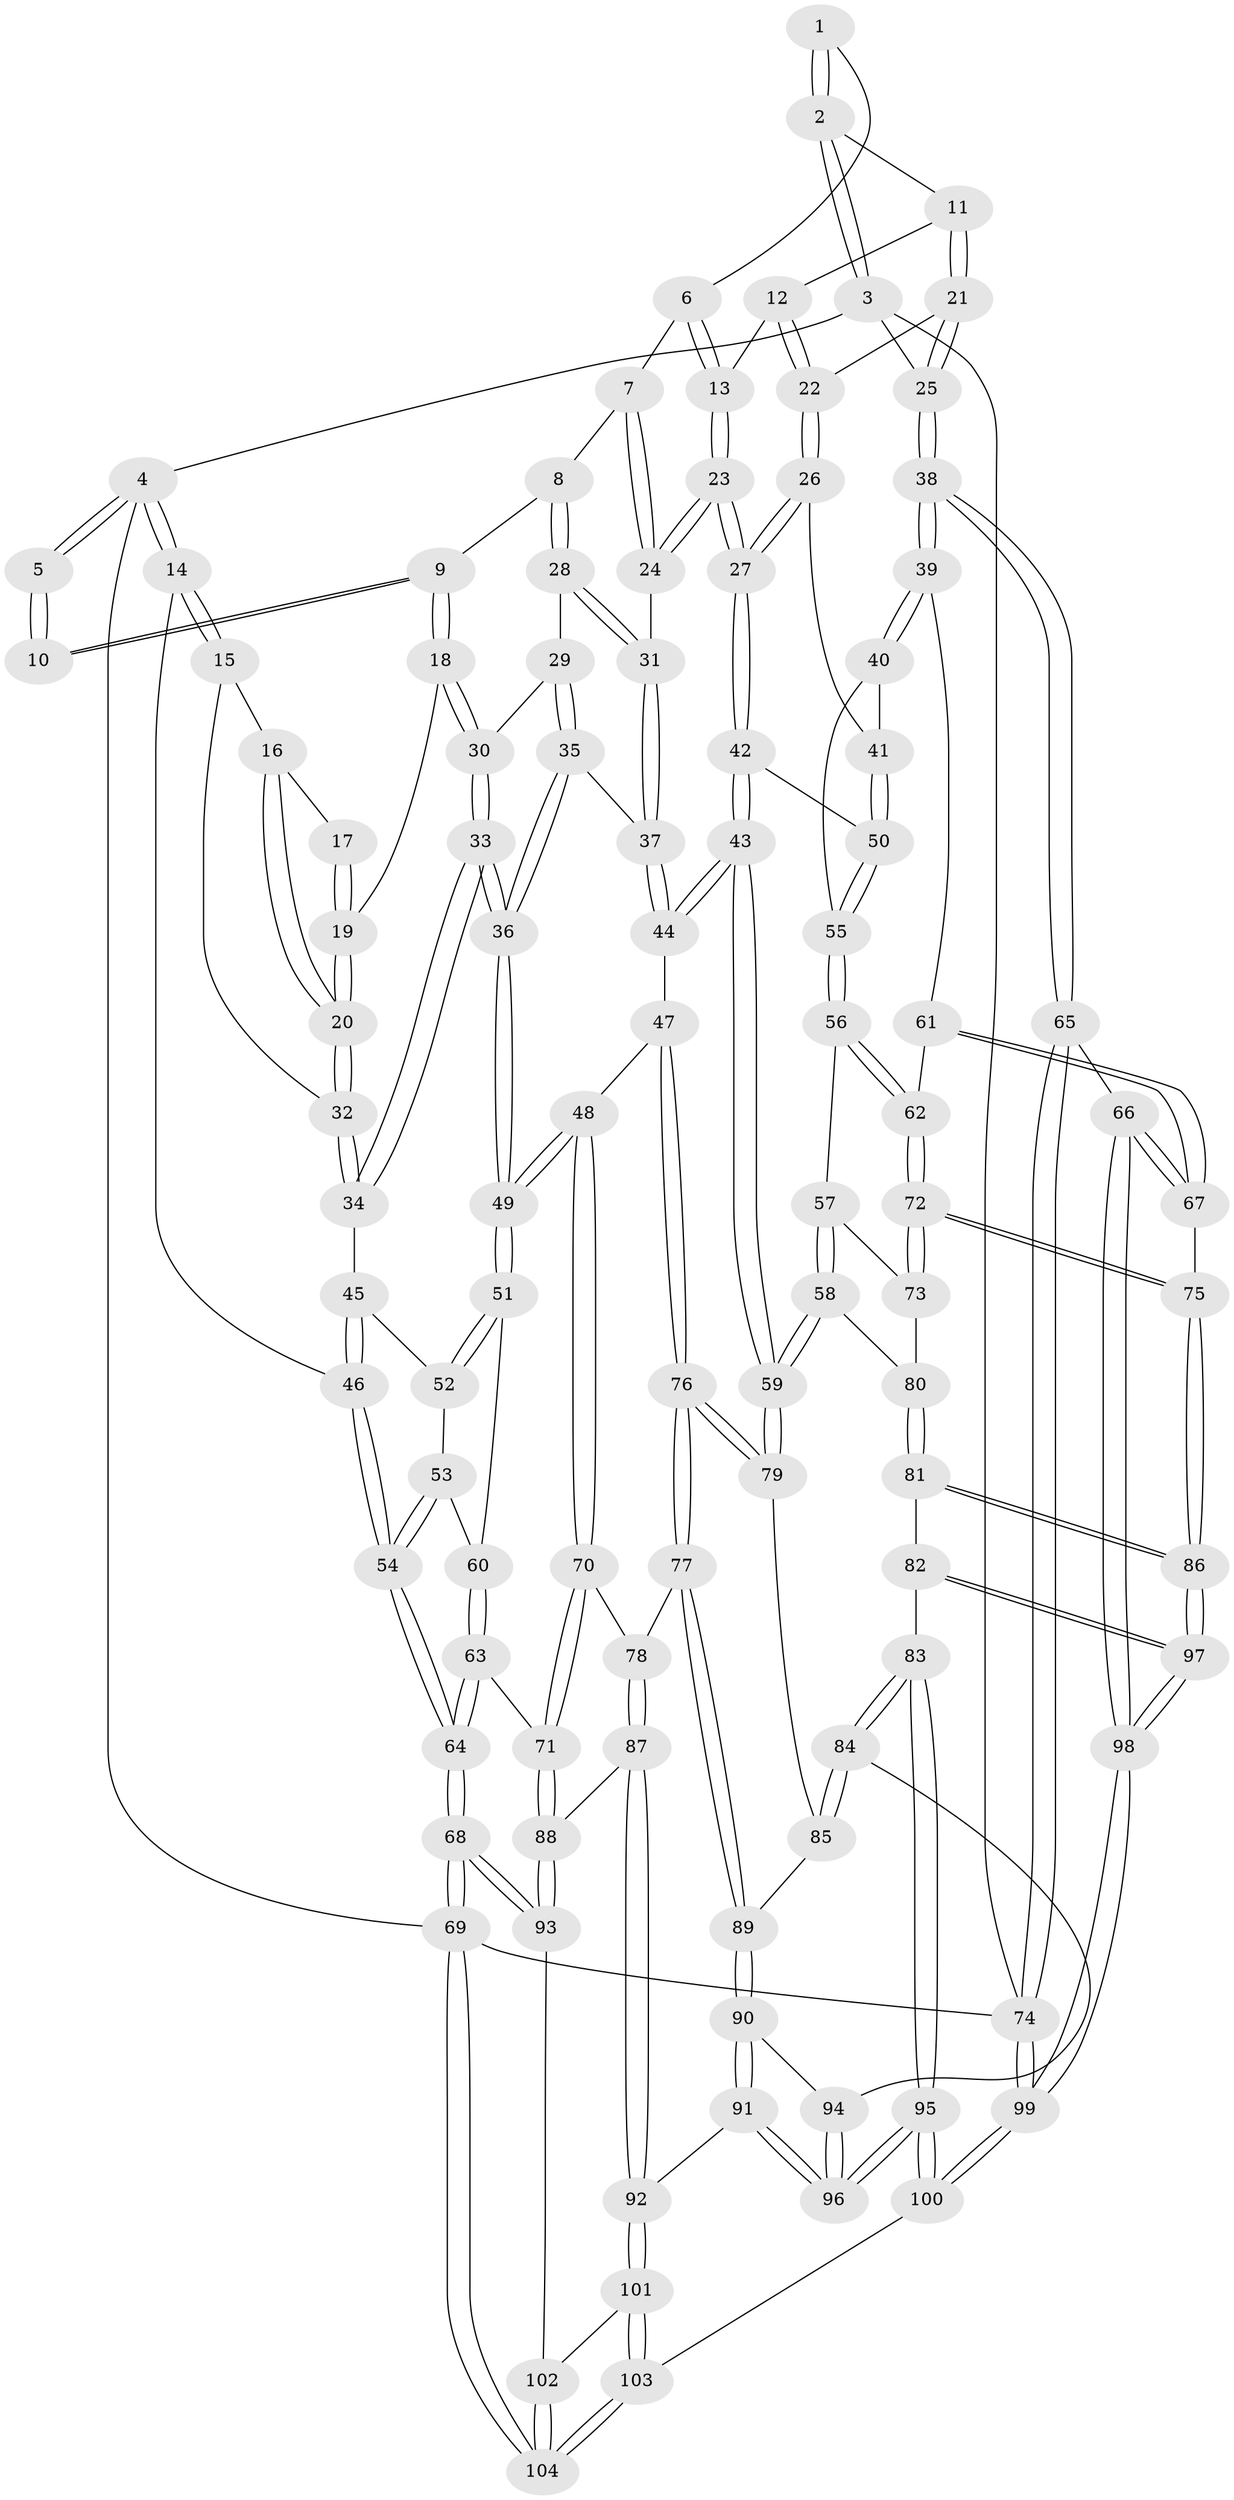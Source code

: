 // coarse degree distribution, {3: 0.40625, 4: 0.40625, 5: 0.09375, 2: 0.09375}
// Generated by graph-tools (version 1.1) at 2025/54/03/04/25 22:54:29]
// undirected, 104 vertices, 257 edges
graph export_dot {
  node [color=gray90,style=filled];
  1 [pos="+0.6616653294249365+0"];
  2 [pos="+1+0"];
  3 [pos="+1+0"];
  4 [pos="+0+0"];
  5 [pos="+0.3360707990791622+0"];
  6 [pos="+0.6327379800259877+0"];
  7 [pos="+0.5262756510131624+0.1103521830006645"];
  8 [pos="+0.4136048894805092+0.1327436361038217"];
  9 [pos="+0.336656490830222+0.0521804886306684"];
  10 [pos="+0.31580265687252523+0.01720211634259619"];
  11 [pos="+0.9241207439956877+0"];
  12 [pos="+0.7677442781923492+0.1431855107617678"];
  13 [pos="+0.6903247407350764+0.14771551695546198"];
  14 [pos="+0+0"];
  15 [pos="+0+0.0806973099611382"];
  16 [pos="+0.1713420816807815+0.09699879913797087"];
  17 [pos="+0.2606763553290585+0.05328705296260686"];
  18 [pos="+0.2662466724522541+0.2217453840832401"];
  19 [pos="+0.24018658076982694+0.2198417700621858"];
  20 [pos="+0.20901402350040527+0.2239517621600097"];
  21 [pos="+0.8430096542460839+0.22656156040897457"];
  22 [pos="+0.8157814429713829+0.238626693099524"];
  23 [pos="+0.6330465737916054+0.25153125135375903"];
  24 [pos="+0.6081895190710271+0.24041906106500774"];
  25 [pos="+1+0.28367635862025525"];
  26 [pos="+0.7885932226103615+0.2774890441000961"];
  27 [pos="+0.6644185926269103+0.3031071235124664"];
  28 [pos="+0.4083802455328004+0.17905789247561887"];
  29 [pos="+0.3687580561407031+0.23796581051700633"];
  30 [pos="+0.27536542622620663+0.22734889950525006"];
  31 [pos="+0.5066177746021224+0.2661144565724148"];
  32 [pos="+0.15512541478885158+0.27738398836551065"];
  33 [pos="+0.28111894044699665+0.3725060442076408"];
  34 [pos="+0.15211735636445664+0.3050651782382907"];
  35 [pos="+0.3749998271708084+0.29639232782991803"];
  36 [pos="+0.2994435833086804+0.3899248920010751"];
  37 [pos="+0.46350054531855556+0.3303381399683183"];
  38 [pos="+1+0.34256456498546267"];
  39 [pos="+1+0.38462435977613463"];
  40 [pos="+0.9276647596299534+0.3825275059251846"];
  41 [pos="+0.8573355492059266+0.36063256017087336"];
  42 [pos="+0.6464721381374624+0.4063209359247767"];
  43 [pos="+0.5426078216383307+0.5032450958536437"];
  44 [pos="+0.5122296547485886+0.4955514455373321"];
  45 [pos="+0.10988067151864576+0.3457538407806116"];
  46 [pos="+0+0.29118102550547664"];
  47 [pos="+0.35880634379375204+0.5183507398889498"];
  48 [pos="+0.347258842811539+0.5161798033477775"];
  49 [pos="+0.31507488124493693+0.4827729676272666"];
  50 [pos="+0.7523543102089992+0.4494114907225827"];
  51 [pos="+0.29192629797273134+0.4829321843936936"];
  52 [pos="+0.111154139965771+0.36267018627975633"];
  53 [pos="+0.1017848305587187+0.4753437242571978"];
  54 [pos="+0+0.3754954249167765"];
  55 [pos="+0.8011938660769107+0.5100721388427882"];
  56 [pos="+0.8027867902469388+0.5149225268122615"];
  57 [pos="+0.7425901091457456+0.5702434930448873"];
  58 [pos="+0.6501905973408545+0.6290173106825457"];
  59 [pos="+0.5917312012071861+0.6087418228850615"];
  60 [pos="+0.11427308472439324+0.5030796408600781"];
  61 [pos="+0.9659940594414494+0.501348276953222"];
  62 [pos="+0.8553173071913046+0.5553791162884575"];
  63 [pos="+0.05274253867764219+0.6557410680761961"];
  64 [pos="+0+0.6468301030519082"];
  65 [pos="+1+0.8179606738227266"];
  66 [pos="+1+0.8028812674451666"];
  67 [pos="+0.9535564459899138+0.7660385759404609"];
  68 [pos="+0+0.9671636126818689"];
  69 [pos="+0+1"];
  70 [pos="+0.26551076673676133+0.628309178899662"];
  71 [pos="+0.09279434265622526+0.686627615104781"];
  72 [pos="+0.8630012734301732+0.6598643954815795"];
  73 [pos="+0.8241905938400089+0.6499620600053276"];
  74 [pos="+1+1"];
  75 [pos="+0.9177723386475439+0.7639725286809802"];
  76 [pos="+0.4066369940140154+0.7056874944233926"];
  77 [pos="+0.40650670645522763+0.7063896002528396"];
  78 [pos="+0.29637828699749047+0.7043776277147006"];
  79 [pos="+0.5897971442700429+0.6125568508376824"];
  80 [pos="+0.6504497617670871+0.6292573281491122"];
  81 [pos="+0.7100495345887229+0.726566740593975"];
  82 [pos="+0.6426649971726648+0.8267653596690383"];
  83 [pos="+0.6218251141743708+0.8300239015792037"];
  84 [pos="+0.5539848978270487+0.7766156324695838"];
  85 [pos="+0.5882138107651469+0.6180958004498867"];
  86 [pos="+0.8696810636744003+0.7909443289435236"];
  87 [pos="+0.2847245299745577+0.817047002877609"];
  88 [pos="+0.1280359124850511+0.7783448161127184"];
  89 [pos="+0.41850171163582095+0.7619630056587863"];
  90 [pos="+0.4226739791358533+0.8056414731317716"];
  91 [pos="+0.385432678876462+0.8509595263325124"];
  92 [pos="+0.33862989224189977+0.8668280444365128"];
  93 [pos="+0.113663954943272+0.8193271059028002"];
  94 [pos="+0.5282961140203619+0.7876479425225283"];
  95 [pos="+0.5692214254311838+1"];
  96 [pos="+0.532968934651497+0.9728954839410864"];
  97 [pos="+0.7914896206563516+0.9007602268097584"];
  98 [pos="+0.7536854240951245+1"];
  99 [pos="+0.7195213679537311+1"];
  100 [pos="+0.6264180204433322+1"];
  101 [pos="+0.32515880887403675+0.9009207710541962"];
  102 [pos="+0.1111847765431486+0.9544247879665606"];
  103 [pos="+0.3293769381545478+1"];
  104 [pos="+0+1"];
  1 -- 2;
  1 -- 2;
  1 -- 6;
  2 -- 3;
  2 -- 3;
  2 -- 11;
  3 -- 4;
  3 -- 25;
  3 -- 74;
  4 -- 5;
  4 -- 5;
  4 -- 14;
  4 -- 14;
  4 -- 69;
  5 -- 10;
  5 -- 10;
  6 -- 7;
  6 -- 13;
  6 -- 13;
  7 -- 8;
  7 -- 24;
  7 -- 24;
  8 -- 9;
  8 -- 28;
  8 -- 28;
  9 -- 10;
  9 -- 10;
  9 -- 18;
  9 -- 18;
  11 -- 12;
  11 -- 21;
  11 -- 21;
  12 -- 13;
  12 -- 22;
  12 -- 22;
  13 -- 23;
  13 -- 23;
  14 -- 15;
  14 -- 15;
  14 -- 46;
  15 -- 16;
  15 -- 32;
  16 -- 17;
  16 -- 20;
  16 -- 20;
  17 -- 19;
  17 -- 19;
  18 -- 19;
  18 -- 30;
  18 -- 30;
  19 -- 20;
  19 -- 20;
  20 -- 32;
  20 -- 32;
  21 -- 22;
  21 -- 25;
  21 -- 25;
  22 -- 26;
  22 -- 26;
  23 -- 24;
  23 -- 24;
  23 -- 27;
  23 -- 27;
  24 -- 31;
  25 -- 38;
  25 -- 38;
  26 -- 27;
  26 -- 27;
  26 -- 41;
  27 -- 42;
  27 -- 42;
  28 -- 29;
  28 -- 31;
  28 -- 31;
  29 -- 30;
  29 -- 35;
  29 -- 35;
  30 -- 33;
  30 -- 33;
  31 -- 37;
  31 -- 37;
  32 -- 34;
  32 -- 34;
  33 -- 34;
  33 -- 34;
  33 -- 36;
  33 -- 36;
  34 -- 45;
  35 -- 36;
  35 -- 36;
  35 -- 37;
  36 -- 49;
  36 -- 49;
  37 -- 44;
  37 -- 44;
  38 -- 39;
  38 -- 39;
  38 -- 65;
  38 -- 65;
  39 -- 40;
  39 -- 40;
  39 -- 61;
  40 -- 41;
  40 -- 55;
  41 -- 50;
  41 -- 50;
  42 -- 43;
  42 -- 43;
  42 -- 50;
  43 -- 44;
  43 -- 44;
  43 -- 59;
  43 -- 59;
  44 -- 47;
  45 -- 46;
  45 -- 46;
  45 -- 52;
  46 -- 54;
  46 -- 54;
  47 -- 48;
  47 -- 76;
  47 -- 76;
  48 -- 49;
  48 -- 49;
  48 -- 70;
  48 -- 70;
  49 -- 51;
  49 -- 51;
  50 -- 55;
  50 -- 55;
  51 -- 52;
  51 -- 52;
  51 -- 60;
  52 -- 53;
  53 -- 54;
  53 -- 54;
  53 -- 60;
  54 -- 64;
  54 -- 64;
  55 -- 56;
  55 -- 56;
  56 -- 57;
  56 -- 62;
  56 -- 62;
  57 -- 58;
  57 -- 58;
  57 -- 73;
  58 -- 59;
  58 -- 59;
  58 -- 80;
  59 -- 79;
  59 -- 79;
  60 -- 63;
  60 -- 63;
  61 -- 62;
  61 -- 67;
  61 -- 67;
  62 -- 72;
  62 -- 72;
  63 -- 64;
  63 -- 64;
  63 -- 71;
  64 -- 68;
  64 -- 68;
  65 -- 66;
  65 -- 74;
  65 -- 74;
  66 -- 67;
  66 -- 67;
  66 -- 98;
  66 -- 98;
  67 -- 75;
  68 -- 69;
  68 -- 69;
  68 -- 93;
  68 -- 93;
  69 -- 104;
  69 -- 104;
  69 -- 74;
  70 -- 71;
  70 -- 71;
  70 -- 78;
  71 -- 88;
  71 -- 88;
  72 -- 73;
  72 -- 73;
  72 -- 75;
  72 -- 75;
  73 -- 80;
  74 -- 99;
  74 -- 99;
  75 -- 86;
  75 -- 86;
  76 -- 77;
  76 -- 77;
  76 -- 79;
  76 -- 79;
  77 -- 78;
  77 -- 89;
  77 -- 89;
  78 -- 87;
  78 -- 87;
  79 -- 85;
  80 -- 81;
  80 -- 81;
  81 -- 82;
  81 -- 86;
  81 -- 86;
  82 -- 83;
  82 -- 97;
  82 -- 97;
  83 -- 84;
  83 -- 84;
  83 -- 95;
  83 -- 95;
  84 -- 85;
  84 -- 85;
  84 -- 94;
  85 -- 89;
  86 -- 97;
  86 -- 97;
  87 -- 88;
  87 -- 92;
  87 -- 92;
  88 -- 93;
  88 -- 93;
  89 -- 90;
  89 -- 90;
  90 -- 91;
  90 -- 91;
  90 -- 94;
  91 -- 92;
  91 -- 96;
  91 -- 96;
  92 -- 101;
  92 -- 101;
  93 -- 102;
  94 -- 96;
  94 -- 96;
  95 -- 96;
  95 -- 96;
  95 -- 100;
  95 -- 100;
  97 -- 98;
  97 -- 98;
  98 -- 99;
  98 -- 99;
  99 -- 100;
  99 -- 100;
  100 -- 103;
  101 -- 102;
  101 -- 103;
  101 -- 103;
  102 -- 104;
  102 -- 104;
  103 -- 104;
  103 -- 104;
}
